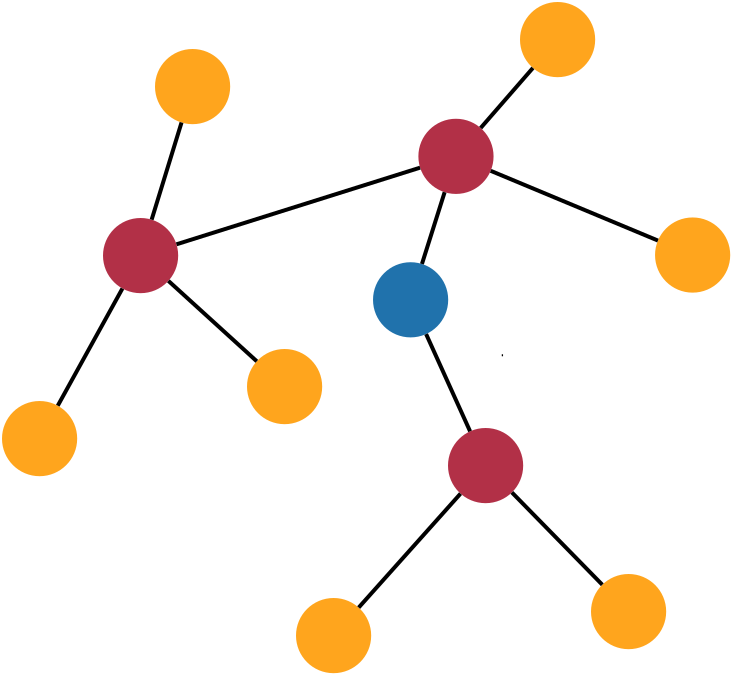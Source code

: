 <?xml version="1.0" encoding="UTF-8"?>
<dia:diagram xmlns:dia="http://www.lysator.liu.se/~alla/dia/">
  <dia:layer name="Fondo" visible="true" active="true">
    <dia:object type="Geometric - Perfect Circle" version="1" id="O0">
      <dia:attribute name="obj_pos">
        <dia:point val="20.9,11.65"/>
      </dia:attribute>
      <dia:attribute name="obj_bb">
        <dia:rectangle val="20.85,11.6;24.609,15.359"/>
      </dia:attribute>
      <dia:attribute name="meta">
        <dia:composite type="dict"/>
      </dia:attribute>
      <dia:attribute name="elem_corner">
        <dia:point val="20.9,11.65"/>
      </dia:attribute>
      <dia:attribute name="elem_width">
        <dia:real val="3.659"/>
      </dia:attribute>
      <dia:attribute name="elem_height">
        <dia:real val="3.659"/>
      </dia:attribute>
      <dia:attribute name="line_width">
        <dia:real val="0.1"/>
      </dia:attribute>
      <dia:attribute name="line_colour">
        <dia:color val="#2072ac"/>
      </dia:attribute>
      <dia:attribute name="fill_colour">
        <dia:color val="#2072ac"/>
      </dia:attribute>
      <dia:attribute name="show_background">
        <dia:boolean val="true"/>
      </dia:attribute>
      <dia:attribute name="line_style">
        <dia:enum val="0"/>
        <dia:real val="1"/>
      </dia:attribute>
      <dia:attribute name="flip_horizontal">
        <dia:boolean val="false"/>
      </dia:attribute>
      <dia:attribute name="flip_vertical">
        <dia:boolean val="false"/>
      </dia:attribute>
      <dia:attribute name="subscale">
        <dia:real val="1"/>
      </dia:attribute>
    </dia:object>
    <dia:object type="Geometric - Perfect Circle" version="1" id="O1">
      <dia:attribute name="obj_pos">
        <dia:point val="24.649,19.939"/>
      </dia:attribute>
      <dia:attribute name="obj_bb">
        <dia:rectangle val="24.599,19.89;28.358,23.649"/>
      </dia:attribute>
      <dia:attribute name="meta">
        <dia:composite type="dict"/>
      </dia:attribute>
      <dia:attribute name="elem_corner">
        <dia:point val="24.649,19.939"/>
      </dia:attribute>
      <dia:attribute name="elem_width">
        <dia:real val="3.659"/>
      </dia:attribute>
      <dia:attribute name="elem_height">
        <dia:real val="3.659"/>
      </dia:attribute>
      <dia:attribute name="line_width">
        <dia:real val="0.1"/>
      </dia:attribute>
      <dia:attribute name="line_colour">
        <dia:color val="#b23047"/>
      </dia:attribute>
      <dia:attribute name="fill_colour">
        <dia:color val="#b23047"/>
      </dia:attribute>
      <dia:attribute name="show_background">
        <dia:boolean val="true"/>
      </dia:attribute>
      <dia:attribute name="line_style">
        <dia:enum val="0"/>
        <dia:real val="1"/>
      </dia:attribute>
      <dia:attribute name="flip_horizontal">
        <dia:boolean val="false"/>
      </dia:attribute>
      <dia:attribute name="flip_vertical">
        <dia:boolean val="false"/>
      </dia:attribute>
      <dia:attribute name="subscale">
        <dia:real val="1"/>
      </dia:attribute>
    </dia:object>
    <dia:object type="Geometric - Perfect Circle" version="1" id="O2">
      <dia:attribute name="obj_pos">
        <dia:point val="9.999,0.989"/>
      </dia:attribute>
      <dia:attribute name="obj_bb">
        <dia:rectangle val="9.949,0.939;13.708,4.699"/>
      </dia:attribute>
      <dia:attribute name="meta">
        <dia:composite type="dict"/>
      </dia:attribute>
      <dia:attribute name="elem_corner">
        <dia:point val="9.999,0.989"/>
      </dia:attribute>
      <dia:attribute name="elem_width">
        <dia:real val="3.659"/>
      </dia:attribute>
      <dia:attribute name="elem_height">
        <dia:real val="3.659"/>
      </dia:attribute>
      <dia:attribute name="line_width">
        <dia:real val="0.1"/>
      </dia:attribute>
      <dia:attribute name="line_colour">
        <dia:color val="#ffa51d"/>
      </dia:attribute>
      <dia:attribute name="fill_colour">
        <dia:color val="#ffa51d"/>
      </dia:attribute>
      <dia:attribute name="show_background">
        <dia:boolean val="true"/>
      </dia:attribute>
      <dia:attribute name="line_style">
        <dia:enum val="0"/>
        <dia:real val="1"/>
      </dia:attribute>
      <dia:attribute name="flip_horizontal">
        <dia:boolean val="false"/>
      </dia:attribute>
      <dia:attribute name="flip_vertical">
        <dia:boolean val="false"/>
      </dia:attribute>
      <dia:attribute name="subscale">
        <dia:real val="1"/>
      </dia:attribute>
    </dia:object>
    <dia:object type="Geometric - Perfect Circle" version="1" id="O3">
      <dia:attribute name="obj_pos">
        <dia:point val="7.399,9.439"/>
      </dia:attribute>
      <dia:attribute name="obj_bb">
        <dia:rectangle val="7.349,9.389;11.108,13.149"/>
      </dia:attribute>
      <dia:attribute name="meta">
        <dia:composite type="dict"/>
      </dia:attribute>
      <dia:attribute name="elem_corner">
        <dia:point val="7.399,9.439"/>
      </dia:attribute>
      <dia:attribute name="elem_width">
        <dia:real val="3.659"/>
      </dia:attribute>
      <dia:attribute name="elem_height">
        <dia:real val="3.659"/>
      </dia:attribute>
      <dia:attribute name="line_width">
        <dia:real val="0.1"/>
      </dia:attribute>
      <dia:attribute name="line_colour">
        <dia:color val="#b23047"/>
      </dia:attribute>
      <dia:attribute name="fill_colour">
        <dia:color val="#b23047"/>
      </dia:attribute>
      <dia:attribute name="show_background">
        <dia:boolean val="true"/>
      </dia:attribute>
      <dia:attribute name="line_style">
        <dia:enum val="0"/>
        <dia:real val="1"/>
      </dia:attribute>
      <dia:attribute name="flip_horizontal">
        <dia:boolean val="false"/>
      </dia:attribute>
      <dia:attribute name="flip_vertical">
        <dia:boolean val="false"/>
      </dia:attribute>
      <dia:attribute name="subscale">
        <dia:real val="1"/>
      </dia:attribute>
    </dia:object>
    <dia:object type="Geometric - Perfect Circle" version="1" id="O4">
      <dia:attribute name="obj_pos">
        <dia:point val="23.168,4.477"/>
      </dia:attribute>
      <dia:attribute name="obj_bb">
        <dia:rectangle val="23.117,4.427;26.877,8.186"/>
      </dia:attribute>
      <dia:attribute name="meta">
        <dia:composite type="dict"/>
      </dia:attribute>
      <dia:attribute name="elem_corner">
        <dia:point val="23.168,4.477"/>
      </dia:attribute>
      <dia:attribute name="elem_width">
        <dia:real val="3.659"/>
      </dia:attribute>
      <dia:attribute name="elem_height">
        <dia:real val="3.659"/>
      </dia:attribute>
      <dia:attribute name="line_width">
        <dia:real val="0.1"/>
      </dia:attribute>
      <dia:attribute name="line_colour">
        <dia:color val="#b23047"/>
      </dia:attribute>
      <dia:attribute name="fill_colour">
        <dia:color val="#b23047"/>
      </dia:attribute>
      <dia:attribute name="show_background">
        <dia:boolean val="true"/>
      </dia:attribute>
      <dia:attribute name="line_style">
        <dia:enum val="0"/>
        <dia:real val="1"/>
      </dia:attribute>
      <dia:attribute name="flip_horizontal">
        <dia:boolean val="false"/>
      </dia:attribute>
      <dia:attribute name="flip_vertical">
        <dia:boolean val="false"/>
      </dia:attribute>
      <dia:attribute name="subscale">
        <dia:real val="1"/>
      </dia:attribute>
    </dia:object>
    <dia:object type="Geometric - Perfect Circle" version="1" id="O5">
      <dia:attribute name="obj_pos">
        <dia:point val="14.599,15.989"/>
      </dia:attribute>
      <dia:attribute name="obj_bb">
        <dia:rectangle val="14.549,15.94;18.308,19.699"/>
      </dia:attribute>
      <dia:attribute name="meta">
        <dia:composite type="dict"/>
      </dia:attribute>
      <dia:attribute name="elem_corner">
        <dia:point val="14.599,15.989"/>
      </dia:attribute>
      <dia:attribute name="elem_width">
        <dia:real val="3.659"/>
      </dia:attribute>
      <dia:attribute name="elem_height">
        <dia:real val="3.659"/>
      </dia:attribute>
      <dia:attribute name="line_width">
        <dia:real val="0.1"/>
      </dia:attribute>
      <dia:attribute name="line_colour">
        <dia:color val="#ffa51d"/>
      </dia:attribute>
      <dia:attribute name="fill_colour">
        <dia:color val="#ffa51d"/>
      </dia:attribute>
      <dia:attribute name="show_background">
        <dia:boolean val="true"/>
      </dia:attribute>
      <dia:attribute name="line_style">
        <dia:enum val="0"/>
        <dia:real val="1"/>
      </dia:attribute>
      <dia:attribute name="flip_horizontal">
        <dia:boolean val="false"/>
      </dia:attribute>
      <dia:attribute name="flip_vertical">
        <dia:boolean val="false"/>
      </dia:attribute>
      <dia:attribute name="subscale">
        <dia:real val="1"/>
      </dia:attribute>
    </dia:object>
    <dia:object type="Geometric - Perfect Circle" version="1" id="O6">
      <dia:attribute name="obj_pos">
        <dia:point val="28.249,-1.361"/>
      </dia:attribute>
      <dia:attribute name="obj_bb">
        <dia:rectangle val="28.199,-1.411;31.958,2.349"/>
      </dia:attribute>
      <dia:attribute name="meta">
        <dia:composite type="dict"/>
      </dia:attribute>
      <dia:attribute name="elem_corner">
        <dia:point val="28.249,-1.361"/>
      </dia:attribute>
      <dia:attribute name="elem_width">
        <dia:real val="3.659"/>
      </dia:attribute>
      <dia:attribute name="elem_height">
        <dia:real val="3.659"/>
      </dia:attribute>
      <dia:attribute name="line_width">
        <dia:real val="0.1"/>
      </dia:attribute>
      <dia:attribute name="line_colour">
        <dia:color val="#ffa51d"/>
      </dia:attribute>
      <dia:attribute name="fill_colour">
        <dia:color val="#ffa51d"/>
      </dia:attribute>
      <dia:attribute name="show_background">
        <dia:boolean val="true"/>
      </dia:attribute>
      <dia:attribute name="line_style">
        <dia:enum val="0"/>
        <dia:real val="1"/>
      </dia:attribute>
      <dia:attribute name="flip_horizontal">
        <dia:boolean val="false"/>
      </dia:attribute>
      <dia:attribute name="flip_vertical">
        <dia:boolean val="false"/>
      </dia:attribute>
      <dia:attribute name="subscale">
        <dia:real val="1"/>
      </dia:attribute>
    </dia:object>
    <dia:object type="Geometric - Perfect Circle" version="1" id="O7">
      <dia:attribute name="obj_pos">
        <dia:point val="35.001,9.412"/>
      </dia:attribute>
      <dia:attribute name="obj_bb">
        <dia:rectangle val="34.951,9.362;38.71,13.121"/>
      </dia:attribute>
      <dia:attribute name="meta">
        <dia:composite type="dict"/>
      </dia:attribute>
      <dia:attribute name="elem_corner">
        <dia:point val="35.001,9.412"/>
      </dia:attribute>
      <dia:attribute name="elem_width">
        <dia:real val="3.659"/>
      </dia:attribute>
      <dia:attribute name="elem_height">
        <dia:real val="3.659"/>
      </dia:attribute>
      <dia:attribute name="line_width">
        <dia:real val="0.1"/>
      </dia:attribute>
      <dia:attribute name="line_colour">
        <dia:color val="#ffa51d"/>
      </dia:attribute>
      <dia:attribute name="fill_colour">
        <dia:color val="#ffa51d"/>
      </dia:attribute>
      <dia:attribute name="show_background">
        <dia:boolean val="true"/>
      </dia:attribute>
      <dia:attribute name="line_style">
        <dia:enum val="0"/>
        <dia:real val="1"/>
      </dia:attribute>
      <dia:attribute name="flip_horizontal">
        <dia:boolean val="false"/>
      </dia:attribute>
      <dia:attribute name="flip_vertical">
        <dia:boolean val="false"/>
      </dia:attribute>
      <dia:attribute name="subscale">
        <dia:real val="1"/>
      </dia:attribute>
    </dia:object>
    <dia:object type="Geometric - Perfect Circle" version="1" id="O8">
      <dia:attribute name="obj_pos">
        <dia:point val="2.349,18.59"/>
      </dia:attribute>
      <dia:attribute name="obj_bb">
        <dia:rectangle val="2.299,18.54;6.058,22.299"/>
      </dia:attribute>
      <dia:attribute name="meta">
        <dia:composite type="dict"/>
      </dia:attribute>
      <dia:attribute name="elem_corner">
        <dia:point val="2.349,18.59"/>
      </dia:attribute>
      <dia:attribute name="elem_width">
        <dia:real val="3.659"/>
      </dia:attribute>
      <dia:attribute name="elem_height">
        <dia:real val="3.659"/>
      </dia:attribute>
      <dia:attribute name="line_width">
        <dia:real val="0.1"/>
      </dia:attribute>
      <dia:attribute name="line_colour">
        <dia:color val="#ffa51d"/>
      </dia:attribute>
      <dia:attribute name="fill_colour">
        <dia:color val="#ffa51d"/>
      </dia:attribute>
      <dia:attribute name="show_background">
        <dia:boolean val="true"/>
      </dia:attribute>
      <dia:attribute name="line_style">
        <dia:enum val="0"/>
        <dia:real val="1"/>
      </dia:attribute>
      <dia:attribute name="flip_horizontal">
        <dia:boolean val="false"/>
      </dia:attribute>
      <dia:attribute name="flip_vertical">
        <dia:boolean val="false"/>
      </dia:attribute>
      <dia:attribute name="subscale">
        <dia:real val="1"/>
      </dia:attribute>
    </dia:object>
    <dia:object type="Geometric - Perfect Circle" version="1" id="O9">
      <dia:attribute name="obj_pos">
        <dia:point val="31.799,27.239"/>
      </dia:attribute>
      <dia:attribute name="obj_bb">
        <dia:rectangle val="31.749,27.189;35.508,30.949"/>
      </dia:attribute>
      <dia:attribute name="meta">
        <dia:composite type="dict"/>
      </dia:attribute>
      <dia:attribute name="elem_corner">
        <dia:point val="31.799,27.239"/>
      </dia:attribute>
      <dia:attribute name="elem_width">
        <dia:real val="3.659"/>
      </dia:attribute>
      <dia:attribute name="elem_height">
        <dia:real val="3.659"/>
      </dia:attribute>
      <dia:attribute name="line_width">
        <dia:real val="0.1"/>
      </dia:attribute>
      <dia:attribute name="line_colour">
        <dia:color val="#ffa51d"/>
      </dia:attribute>
      <dia:attribute name="fill_colour">
        <dia:color val="#ffa51d"/>
      </dia:attribute>
      <dia:attribute name="show_background">
        <dia:boolean val="true"/>
      </dia:attribute>
      <dia:attribute name="line_style">
        <dia:enum val="0"/>
        <dia:real val="1"/>
      </dia:attribute>
      <dia:attribute name="flip_horizontal">
        <dia:boolean val="false"/>
      </dia:attribute>
      <dia:attribute name="flip_vertical">
        <dia:boolean val="false"/>
      </dia:attribute>
      <dia:attribute name="subscale">
        <dia:real val="1"/>
      </dia:attribute>
    </dia:object>
    <dia:object type="Geometric - Perfect Circle" version="1" id="O10">
      <dia:attribute name="obj_pos">
        <dia:point val="17.049,28.439"/>
      </dia:attribute>
      <dia:attribute name="obj_bb">
        <dia:rectangle val="16.999,28.389;20.758,32.149"/>
      </dia:attribute>
      <dia:attribute name="meta">
        <dia:composite type="dict"/>
      </dia:attribute>
      <dia:attribute name="elem_corner">
        <dia:point val="17.049,28.439"/>
      </dia:attribute>
      <dia:attribute name="elem_width">
        <dia:real val="3.659"/>
      </dia:attribute>
      <dia:attribute name="elem_height">
        <dia:real val="3.659"/>
      </dia:attribute>
      <dia:attribute name="line_width">
        <dia:real val="0.1"/>
      </dia:attribute>
      <dia:attribute name="line_colour">
        <dia:color val="#ffa51d"/>
      </dia:attribute>
      <dia:attribute name="fill_colour">
        <dia:color val="#ffa51d"/>
      </dia:attribute>
      <dia:attribute name="show_background">
        <dia:boolean val="true"/>
      </dia:attribute>
      <dia:attribute name="line_style">
        <dia:enum val="0"/>
        <dia:real val="1"/>
      </dia:attribute>
      <dia:attribute name="flip_horizontal">
        <dia:boolean val="false"/>
      </dia:attribute>
      <dia:attribute name="flip_vertical">
        <dia:boolean val="false"/>
      </dia:attribute>
      <dia:attribute name="subscale">
        <dia:real val="1"/>
      </dia:attribute>
    </dia:object>
    <dia:object type="Standard - Line" version="0" id="O11">
      <dia:attribute name="obj_pos">
        <dia:point val="11.276,4.615"/>
      </dia:attribute>
      <dia:attribute name="obj_bb">
        <dia:rectangle val="9.656,4.49;11.401,9.598"/>
      </dia:attribute>
      <dia:attribute name="conn_endpoints">
        <dia:point val="11.276,4.615"/>
        <dia:point val="9.781,9.473"/>
      </dia:attribute>
      <dia:attribute name="numcp">
        <dia:int val="1"/>
      </dia:attribute>
      <dia:attribute name="line_width">
        <dia:real val="0.2"/>
      </dia:attribute>
      <dia:connections>
        <dia:connection handle="0" to="O2" connection="8"/>
        <dia:connection handle="1" to="O3" connection="8"/>
      </dia:connections>
    </dia:object>
    <dia:object type="Standard - Line" version="0" id="O12">
      <dia:attribute name="obj_pos">
        <dia:point val="8.32,12.914"/>
      </dia:attribute>
      <dia:attribute name="obj_bb">
        <dia:rectangle val="4.95,12.778;8.456,18.91"/>
      </dia:attribute>
      <dia:attribute name="conn_endpoints">
        <dia:point val="8.32,12.914"/>
        <dia:point val="5.086,18.774"/>
      </dia:attribute>
      <dia:attribute name="numcp">
        <dia:int val="1"/>
      </dia:attribute>
      <dia:attribute name="line_width">
        <dia:real val="0.2"/>
      </dia:attribute>
      <dia:connections>
        <dia:connection handle="0" to="O3" connection="8"/>
        <dia:connection handle="1" to="O8" connection="8"/>
      </dia:connections>
    </dia:object>
    <dia:object type="Standard - Line" version="0" id="O13">
      <dia:attribute name="obj_pos">
        <dia:point val="24.431,8.098"/>
      </dia:attribute>
      <dia:attribute name="obj_bb">
        <dia:rectangle val="23.171,7.973;24.556,11.813"/>
      </dia:attribute>
      <dia:attribute name="conn_endpoints">
        <dia:point val="24.431,8.098"/>
        <dia:point val="23.296,11.688"/>
      </dia:attribute>
      <dia:attribute name="numcp">
        <dia:int val="1"/>
      </dia:attribute>
      <dia:attribute name="line_width">
        <dia:real val="0.2"/>
      </dia:attribute>
      <dia:connections>
        <dia:connection handle="0" to="O4" connection="8"/>
        <dia:connection handle="1" to="O0" connection="8"/>
      </dia:connections>
    </dia:object>
    <dia:object type="Standard - Line" version="0" id="O14">
      <dia:attribute name="obj_pos">
        <dia:point val="28.845,1.886"/>
      </dia:attribute>
      <dia:attribute name="obj_bb">
        <dia:rectangle val="26.09,1.745;28.986,5.03"/>
      </dia:attribute>
      <dia:attribute name="conn_endpoints">
        <dia:point val="28.845,1.886"/>
        <dia:point val="26.231,4.889"/>
      </dia:attribute>
      <dia:attribute name="numcp">
        <dia:int val="1"/>
      </dia:attribute>
      <dia:attribute name="line_width">
        <dia:real val="0.2"/>
      </dia:attribute>
      <dia:connections>
        <dia:connection handle="0" to="O6" connection="8"/>
        <dia:connection handle="1" to="O4" connection="8"/>
      </dia:connections>
    </dia:object>
    <dia:object type="Standard - Line" version="0" id="O15">
      <dia:attribute name="obj_pos">
        <dia:point val="23.204,6.871"/>
      </dia:attribute>
      <dia:attribute name="obj_bb">
        <dia:rectangle val="10.896,6.745;23.33,10.83"/>
      </dia:attribute>
      <dia:attribute name="conn_endpoints">
        <dia:point val="23.204,6.871"/>
        <dia:point val="11.021,10.705"/>
      </dia:attribute>
      <dia:attribute name="numcp">
        <dia:int val="1"/>
      </dia:attribute>
      <dia:attribute name="line_width">
        <dia:real val="0.2"/>
      </dia:attribute>
      <dia:connections>
        <dia:connection handle="0" to="O4" connection="8"/>
        <dia:connection handle="1" to="O3" connection="8"/>
      </dia:connections>
    </dia:object>
    <dia:object type="Standard - Line" version="0" id="O16">
      <dia:attribute name="obj_pos">
        <dia:point val="15.039,16.555"/>
      </dia:attribute>
      <dia:attribute name="obj_bb">
        <dia:rectangle val="10.477,12.392;15.18,16.696"/>
      </dia:attribute>
      <dia:attribute name="conn_endpoints">
        <dia:point val="15.039,16.555"/>
        <dia:point val="10.618,12.533"/>
      </dia:attribute>
      <dia:attribute name="numcp">
        <dia:int val="1"/>
      </dia:attribute>
      <dia:attribute name="line_width">
        <dia:real val="0.2"/>
      </dia:attribute>
      <dia:connections>
        <dia:connection handle="0" to="O5" connection="8"/>
        <dia:connection handle="1" to="O3" connection="8"/>
      </dia:connections>
    </dia:object>
    <dia:object type="Standard - Line" version="0" id="O17">
      <dia:attribute name="obj_pos">
        <dia:point val="23.504,15.192"/>
      </dia:attribute>
      <dia:attribute name="obj_bb">
        <dia:rectangle val="23.372,15.06;25.836,20.189"/>
      </dia:attribute>
      <dia:attribute name="conn_endpoints">
        <dia:point val="23.504,15.192"/>
        <dia:point val="25.704,20.056"/>
      </dia:attribute>
      <dia:attribute name="numcp">
        <dia:int val="1"/>
      </dia:attribute>
      <dia:attribute name="line_width">
        <dia:real val="0.2"/>
      </dia:attribute>
      <dia:connections>
        <dia:connection handle="0" to="O0" connection="8"/>
        <dia:connection handle="1" to="O1" connection="8"/>
      </dia:connections>
    </dia:object>
    <dia:object type="Standard - Line" version="0" id="O18">
      <dia:attribute name="obj_pos">
        <dia:point val="27.287,16.252"/>
      </dia:attribute>
      <dia:attribute name="obj_bb">
        <dia:rectangle val="27.236,16.202;27.401,16.302"/>
      </dia:attribute>
      <dia:attribute name="conn_endpoints">
        <dia:point val="27.287,16.252"/>
        <dia:point val="27.351,16.252"/>
      </dia:attribute>
      <dia:attribute name="numcp">
        <dia:int val="1"/>
      </dia:attribute>
    </dia:object>
    <dia:object type="Standard - Line" version="0" id="O19">
      <dia:attribute name="obj_pos">
        <dia:point val="26.731,7.03"/>
      </dia:attribute>
      <dia:attribute name="obj_bb">
        <dia:rectangle val="26.6,6.899;35.227,10.649"/>
      </dia:attribute>
      <dia:attribute name="conn_endpoints">
        <dia:point val="26.731,7.03"/>
        <dia:point val="35.096,10.518"/>
      </dia:attribute>
      <dia:attribute name="numcp">
        <dia:int val="1"/>
      </dia:attribute>
      <dia:attribute name="line_width">
        <dia:real val="0.2"/>
      </dia:attribute>
      <dia:connections>
        <dia:connection handle="0" to="O4" connection="8"/>
        <dia:connection handle="1" to="O7" connection="8"/>
      </dia:connections>
    </dia:object>
    <dia:object type="Standard - Line" version="0" id="O20">
      <dia:attribute name="obj_pos">
        <dia:point val="25.225,23.17"/>
      </dia:attribute>
      <dia:attribute name="obj_bb">
        <dia:rectangle val="19.99,23.029;25.367,29.009"/>
      </dia:attribute>
      <dia:attribute name="conn_endpoints">
        <dia:point val="25.225,23.17"/>
        <dia:point val="20.131,28.868"/>
      </dia:attribute>
      <dia:attribute name="numcp">
        <dia:int val="1"/>
      </dia:attribute>
      <dia:attribute name="line_width">
        <dia:real val="0.2"/>
      </dia:attribute>
      <dia:connections>
        <dia:connection handle="0" to="O1" connection="8"/>
        <dia:connection handle="1" to="O10" connection="8"/>
      </dia:connections>
    </dia:object>
    <dia:object type="Standard - Line" version="0" id="O21">
      <dia:attribute name="obj_pos">
        <dia:point val="32.313,27.727"/>
      </dia:attribute>
      <dia:attribute name="obj_bb">
        <dia:rectangle val="27.652,22.97;32.455,27.868"/>
      </dia:attribute>
      <dia:attribute name="conn_endpoints">
        <dia:point val="32.313,27.727"/>
        <dia:point val="27.793,23.111"/>
      </dia:attribute>
      <dia:attribute name="numcp">
        <dia:int val="1"/>
      </dia:attribute>
      <dia:attribute name="line_width">
        <dia:real val="0.2"/>
      </dia:attribute>
      <dia:connections>
        <dia:connection handle="0" to="O9" connection="8"/>
        <dia:connection handle="1" to="O1" connection="8"/>
      </dia:connections>
    </dia:object>
  </dia:layer>
</dia:diagram>
